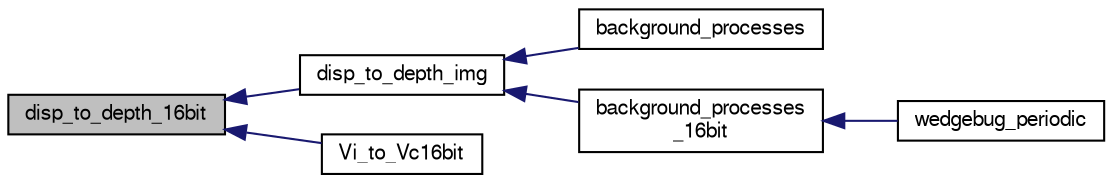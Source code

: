 digraph "disp_to_depth_16bit"
{
  edge [fontname="FreeSans",fontsize="10",labelfontname="FreeSans",labelfontsize="10"];
  node [fontname="FreeSans",fontsize="10",shape=record];
  rankdir="LR";
  Node1 [label="disp_to_depth_16bit",height=0.2,width=0.4,color="black", fillcolor="grey75", style="filled", fontcolor="black"];
  Node1 -> Node2 [dir="back",color="midnightblue",fontsize="10",style="solid",fontname="FreeSans"];
  Node2 [label="disp_to_depth_img",height=0.2,width=0.4,color="black", fillcolor="white", style="filled",URL="$wedgebug_8c.html#a23019a70364cd05785a67c405170012a"];
  Node2 -> Node3 [dir="back",color="midnightblue",fontsize="10",style="solid",fontname="FreeSans"];
  Node3 [label="background_processes",height=0.2,width=0.4,color="black", fillcolor="white", style="filled",URL="$wedgebug_8c.html#a37483dcff9c407f382e82b9e0a0a4729"];
  Node2 -> Node4 [dir="back",color="midnightblue",fontsize="10",style="solid",fontname="FreeSans"];
  Node4 [label="background_processes\l_16bit",height=0.2,width=0.4,color="black", fillcolor="white", style="filled",URL="$wedgebug_8c.html#a9a5954363d7056e77bafd4e67866c47c"];
  Node4 -> Node5 [dir="back",color="midnightblue",fontsize="10",style="solid",fontname="FreeSans"];
  Node5 [label="wedgebug_periodic",height=0.2,width=0.4,color="black", fillcolor="white", style="filled",URL="$wedgebug_8h.html#ae7b75121d704ad8c922be906a906495f"];
  Node1 -> Node6 [dir="back",color="midnightblue",fontsize="10",style="solid",fontname="FreeSans"];
  Node6 [label="Vi_to_Vc16bit",height=0.2,width=0.4,color="black", fillcolor="white", style="filled",URL="$wedgebug_8c.html#a09bf5c1cc7b13cd44ed7b3474dc09886"];
}
